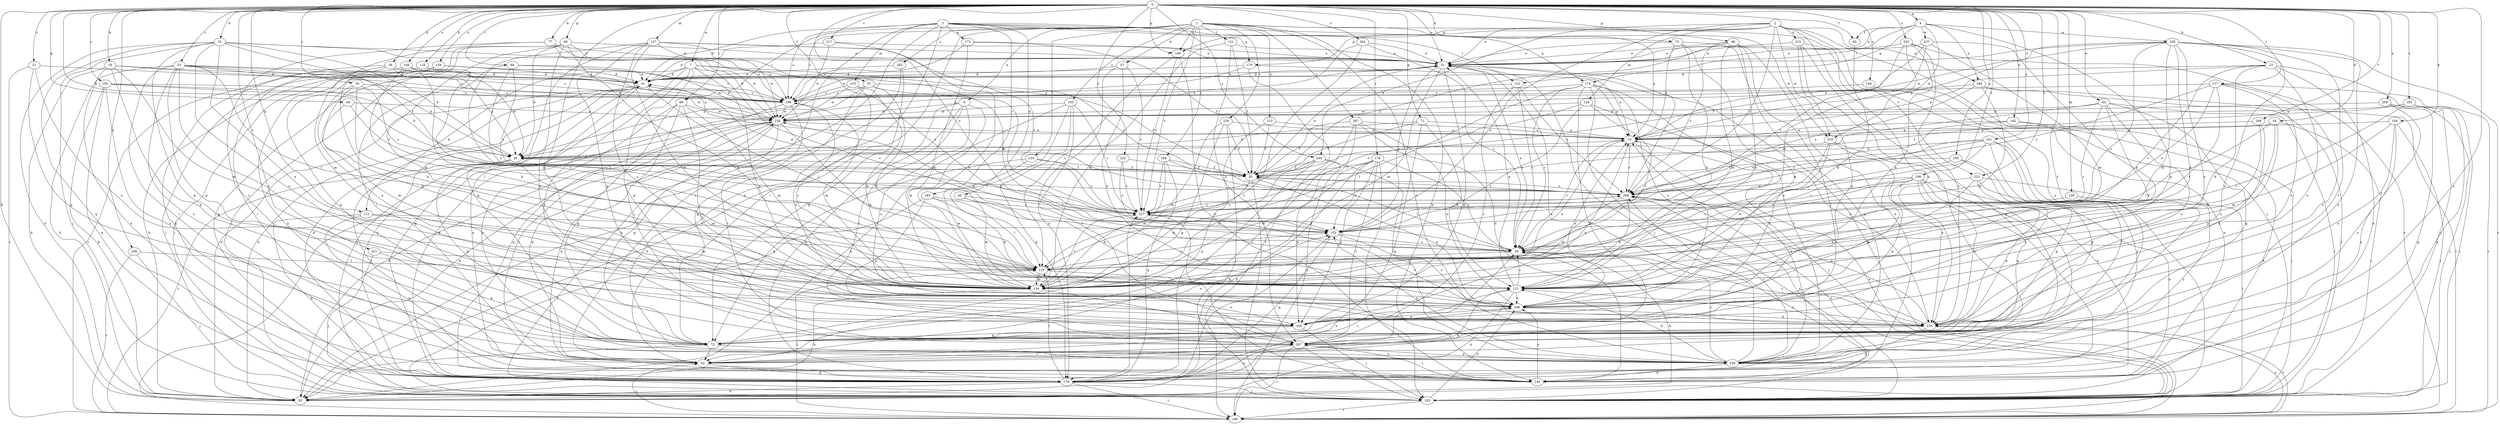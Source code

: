 strict digraph  {
0;
1;
2;
3;
4;
7;
9;
10;
13;
19;
20;
21;
23;
29;
30;
32;
34;
36;
37;
40;
41;
42;
51;
53;
60;
61;
66;
68;
69;
71;
72;
73;
77;
82;
88;
89;
92;
101;
103;
104;
110;
112;
113;
117;
120;
121;
122;
123;
127;
128;
129;
133;
134;
142;
144;
145;
148;
154;
155;
165;
169;
170;
173;
174;
176;
178;
183;
184;
185;
186;
192;
195;
196;
199;
206;
207;
208;
209;
213;
215;
216;
217;
221;
222;
223;
226;
227;
233;
235;
237;
238;
244;
246;
248;
253;
254;
259;
262;
265;
267;
269;
0 -> 4  [label=a];
0 -> 7  [label=a];
0 -> 13  [label=b];
0 -> 19  [label=b];
0 -> 20  [label=b];
0 -> 21  [label=c];
0 -> 23  [label=c];
0 -> 29  [label=c];
0 -> 32  [label=d];
0 -> 34  [label=d];
0 -> 36  [label=d];
0 -> 42  [label=e];
0 -> 51  [label=e];
0 -> 53  [label=f];
0 -> 60  [label=f];
0 -> 66  [label=g];
0 -> 68  [label=g];
0 -> 69  [label=g];
0 -> 71  [label=g];
0 -> 73  [label=h];
0 -> 77  [label=h];
0 -> 82  [label=h];
0 -> 88  [label=i];
0 -> 89  [label=i];
0 -> 101  [label=j];
0 -> 104  [label=k];
0 -> 110  [label=k];
0 -> 112  [label=k];
0 -> 117  [label=l];
0 -> 127  [label=m];
0 -> 128  [label=m];
0 -> 142  [label=n];
0 -> 144  [label=n];
0 -> 148  [label=o];
0 -> 154  [label=o];
0 -> 155  [label=o];
0 -> 165  [label=p];
0 -> 169  [label=q];
0 -> 178  [label=r];
0 -> 183  [label=r];
0 -> 192  [label=s];
0 -> 199  [label=t];
0 -> 206  [label=t];
0 -> 207  [label=t];
0 -> 208  [label=u];
0 -> 209  [label=u];
0 -> 217  [label=v];
0 -> 221  [label=v];
0 -> 222  [label=v];
0 -> 223  [label=v];
0 -> 244  [label=x];
0 -> 253  [label=y];
0 -> 254  [label=y];
0 -> 259  [label=y];
0 -> 262  [label=z];
1 -> 9  [label=a];
1 -> 37  [label=d];
1 -> 89  [label=i];
1 -> 92  [label=i];
1 -> 120  [label=l];
1 -> 121  [label=l];
1 -> 145  [label=n];
1 -> 169  [label=q];
1 -> 184  [label=r];
1 -> 195  [label=s];
1 -> 196  [label=s];
1 -> 213  [label=u];
1 -> 223  [label=v];
1 -> 226  [label=v];
1 -> 227  [label=v];
1 -> 233  [label=w];
1 -> 259  [label=y];
1 -> 265  [label=z];
1 -> 267  [label=z];
2 -> 51  [label=e];
2 -> 103  [label=j];
2 -> 129  [label=m];
2 -> 155  [label=o];
2 -> 169  [label=q];
2 -> 170  [label=q];
2 -> 215  [label=u];
2 -> 216  [label=u];
2 -> 233  [label=w];
2 -> 244  [label=x];
2 -> 246  [label=x];
2 -> 259  [label=y];
2 -> 269  [label=z];
3 -> 10  [label=a];
3 -> 40  [label=d];
3 -> 41  [label=d];
3 -> 92  [label=i];
3 -> 103  [label=j];
3 -> 122  [label=l];
3 -> 133  [label=m];
3 -> 170  [label=q];
3 -> 173  [label=q];
3 -> 174  [label=q];
3 -> 185  [label=r];
3 -> 196  [label=s];
3 -> 259  [label=y];
4 -> 51  [label=e];
4 -> 60  [label=f];
4 -> 122  [label=l];
4 -> 165  [label=p];
4 -> 174  [label=q];
4 -> 233  [label=w];
4 -> 235  [label=w];
4 -> 237  [label=w];
4 -> 246  [label=x];
7 -> 30  [label=c];
7 -> 41  [label=d];
7 -> 112  [label=k];
7 -> 155  [label=o];
7 -> 165  [label=p];
7 -> 176  [label=q];
7 -> 207  [label=t];
7 -> 248  [label=x];
7 -> 269  [label=z];
9 -> 82  [label=h];
9 -> 134  [label=m];
9 -> 176  [label=q];
9 -> 207  [label=t];
9 -> 216  [label=u];
9 -> 238  [label=w];
10 -> 20  [label=b];
10 -> 30  [label=c];
10 -> 103  [label=j];
10 -> 269  [label=z];
13 -> 10  [label=a];
13 -> 30  [label=c];
13 -> 41  [label=d];
13 -> 103  [label=j];
13 -> 113  [label=k];
13 -> 145  [label=n];
13 -> 216  [label=u];
19 -> 41  [label=d];
19 -> 72  [label=g];
19 -> 82  [label=h];
19 -> 134  [label=m];
19 -> 145  [label=n];
19 -> 196  [label=s];
20 -> 61  [label=f];
20 -> 72  [label=g];
20 -> 92  [label=i];
20 -> 134  [label=m];
20 -> 186  [label=r];
21 -> 41  [label=d];
21 -> 72  [label=g];
21 -> 186  [label=r];
21 -> 216  [label=u];
23 -> 20  [label=b];
23 -> 41  [label=d];
23 -> 82  [label=h];
23 -> 92  [label=i];
23 -> 123  [label=l];
23 -> 165  [label=p];
23 -> 196  [label=s];
23 -> 238  [label=w];
23 -> 248  [label=x];
23 -> 259  [label=y];
29 -> 123  [label=l];
29 -> 134  [label=m];
29 -> 196  [label=s];
29 -> 248  [label=x];
29 -> 269  [label=z];
30 -> 51  [label=e];
30 -> 61  [label=f];
30 -> 82  [label=h];
30 -> 123  [label=l];
30 -> 238  [label=w];
32 -> 20  [label=b];
32 -> 51  [label=e];
32 -> 61  [label=f];
32 -> 72  [label=g];
32 -> 82  [label=h];
32 -> 103  [label=j];
32 -> 176  [label=q];
32 -> 216  [label=u];
32 -> 238  [label=w];
32 -> 248  [label=x];
34 -> 10  [label=a];
34 -> 103  [label=j];
34 -> 123  [label=l];
34 -> 165  [label=p];
34 -> 248  [label=x];
36 -> 20  [label=b];
36 -> 41  [label=d];
36 -> 92  [label=i];
36 -> 113  [label=k];
36 -> 176  [label=q];
36 -> 196  [label=s];
37 -> 41  [label=d];
37 -> 176  [label=q];
37 -> 227  [label=v];
37 -> 248  [label=x];
40 -> 113  [label=k];
40 -> 134  [label=m];
40 -> 227  [label=v];
41 -> 51  [label=e];
41 -> 82  [label=h];
41 -> 103  [label=j];
41 -> 123  [label=l];
41 -> 145  [label=n];
41 -> 176  [label=q];
41 -> 196  [label=s];
42 -> 30  [label=c];
42 -> 72  [label=g];
42 -> 103  [label=j];
42 -> 113  [label=k];
42 -> 216  [label=u];
42 -> 238  [label=w];
42 -> 269  [label=z];
51 -> 41  [label=d];
51 -> 72  [label=g];
51 -> 103  [label=j];
51 -> 134  [label=m];
51 -> 155  [label=o];
51 -> 269  [label=z];
53 -> 30  [label=c];
53 -> 61  [label=f];
53 -> 72  [label=g];
53 -> 113  [label=k];
53 -> 176  [label=q];
53 -> 196  [label=s];
60 -> 113  [label=k];
61 -> 51  [label=e];
61 -> 103  [label=j];
61 -> 134  [label=m];
61 -> 248  [label=x];
61 -> 269  [label=z];
66 -> 51  [label=e];
66 -> 61  [label=f];
66 -> 92  [label=i];
66 -> 113  [label=k];
66 -> 134  [label=m];
66 -> 145  [label=n];
66 -> 269  [label=z];
68 -> 20  [label=b];
68 -> 51  [label=e];
68 -> 103  [label=j];
68 -> 113  [label=k];
68 -> 134  [label=m];
68 -> 165  [label=p];
68 -> 176  [label=q];
68 -> 196  [label=s];
69 -> 61  [label=f];
69 -> 134  [label=m];
69 -> 238  [label=w];
71 -> 10  [label=a];
71 -> 20  [label=b];
71 -> 61  [label=f];
71 -> 113  [label=k];
71 -> 176  [label=q];
72 -> 82  [label=h];
72 -> 92  [label=i];
72 -> 155  [label=o];
72 -> 248  [label=x];
72 -> 259  [label=y];
73 -> 10  [label=a];
73 -> 51  [label=e];
73 -> 113  [label=k];
73 -> 176  [label=q];
73 -> 248  [label=x];
77 -> 51  [label=e];
77 -> 134  [label=m];
77 -> 196  [label=s];
77 -> 207  [label=t];
77 -> 238  [label=w];
82 -> 41  [label=d];
82 -> 238  [label=w];
88 -> 30  [label=c];
88 -> 41  [label=d];
88 -> 123  [label=l];
88 -> 227  [label=v];
88 -> 238  [label=w];
89 -> 72  [label=g];
89 -> 134  [label=m];
89 -> 207  [label=t];
89 -> 216  [label=u];
89 -> 238  [label=w];
89 -> 259  [label=y];
92 -> 176  [label=q];
92 -> 238  [label=w];
101 -> 20  [label=b];
101 -> 30  [label=c];
101 -> 72  [label=g];
101 -> 207  [label=t];
101 -> 227  [label=v];
101 -> 259  [label=y];
101 -> 269  [label=z];
103 -> 186  [label=r];
103 -> 248  [label=x];
103 -> 269  [label=z];
104 -> 10  [label=a];
104 -> 103  [label=j];
104 -> 134  [label=m];
104 -> 216  [label=u];
104 -> 259  [label=y];
110 -> 41  [label=d];
110 -> 103  [label=j];
110 -> 123  [label=l];
112 -> 134  [label=m];
112 -> 145  [label=n];
112 -> 155  [label=o];
112 -> 176  [label=q];
113 -> 30  [label=c];
113 -> 51  [label=e];
113 -> 82  [label=h];
113 -> 92  [label=i];
113 -> 216  [label=u];
113 -> 248  [label=x];
117 -> 123  [label=l];
117 -> 155  [label=o];
117 -> 186  [label=r];
117 -> 196  [label=s];
117 -> 216  [label=u];
117 -> 248  [label=x];
117 -> 269  [label=z];
120 -> 61  [label=f];
120 -> 72  [label=g];
120 -> 134  [label=m];
120 -> 227  [label=v];
121 -> 51  [label=e];
121 -> 61  [label=f];
121 -> 134  [label=m];
121 -> 207  [label=t];
122 -> 30  [label=c];
122 -> 196  [label=s];
122 -> 207  [label=t];
122 -> 269  [label=z];
123 -> 113  [label=k];
123 -> 134  [label=m];
123 -> 155  [label=o];
127 -> 51  [label=e];
127 -> 72  [label=g];
127 -> 92  [label=i];
127 -> 134  [label=m];
127 -> 155  [label=o];
127 -> 165  [label=p];
127 -> 227  [label=v];
127 -> 238  [label=w];
127 -> 248  [label=x];
128 -> 227  [label=v];
128 -> 259  [label=y];
129 -> 123  [label=l];
129 -> 155  [label=o];
129 -> 216  [label=u];
129 -> 227  [label=v];
129 -> 238  [label=w];
133 -> 134  [label=m];
133 -> 196  [label=s];
133 -> 216  [label=u];
133 -> 238  [label=w];
134 -> 10  [label=a];
134 -> 82  [label=h];
134 -> 196  [label=s];
134 -> 207  [label=t];
134 -> 227  [label=v];
142 -> 10  [label=a];
142 -> 82  [label=h];
142 -> 103  [label=j];
142 -> 227  [label=v];
144 -> 145  [label=n];
144 -> 196  [label=s];
145 -> 30  [label=c];
145 -> 207  [label=t];
145 -> 227  [label=v];
145 -> 248  [label=x];
145 -> 269  [label=z];
148 -> 20  [label=b];
148 -> 41  [label=d];
148 -> 113  [label=k];
148 -> 123  [label=l];
148 -> 186  [label=r];
154 -> 10  [label=a];
154 -> 41  [label=d];
154 -> 72  [label=g];
154 -> 82  [label=h];
154 -> 103  [label=j];
154 -> 145  [label=n];
154 -> 196  [label=s];
155 -> 30  [label=c];
155 -> 176  [label=q];
155 -> 248  [label=x];
165 -> 10  [label=a];
165 -> 72  [label=g];
165 -> 103  [label=j];
169 -> 123  [label=l];
169 -> 145  [label=n];
169 -> 227  [label=v];
170 -> 10  [label=a];
170 -> 20  [label=b];
170 -> 41  [label=d];
170 -> 186  [label=r];
173 -> 51  [label=e];
173 -> 61  [label=f];
173 -> 134  [label=m];
173 -> 196  [label=s];
174 -> 10  [label=a];
174 -> 30  [label=c];
174 -> 92  [label=i];
174 -> 103  [label=j];
174 -> 123  [label=l];
174 -> 196  [label=s];
174 -> 248  [label=x];
174 -> 259  [label=y];
176 -> 41  [label=d];
176 -> 82  [label=h];
176 -> 103  [label=j];
176 -> 113  [label=k];
176 -> 123  [label=l];
176 -> 155  [label=o];
176 -> 186  [label=r];
176 -> 227  [label=v];
178 -> 30  [label=c];
178 -> 61  [label=f];
178 -> 82  [label=h];
178 -> 103  [label=j];
178 -> 134  [label=m];
178 -> 155  [label=o];
178 -> 165  [label=p];
178 -> 207  [label=t];
183 -> 61  [label=f];
183 -> 103  [label=j];
183 -> 123  [label=l];
183 -> 145  [label=n];
183 -> 238  [label=w];
184 -> 61  [label=f];
184 -> 134  [label=m];
184 -> 176  [label=q];
184 -> 227  [label=v];
184 -> 269  [label=z];
185 -> 103  [label=j];
185 -> 113  [label=k];
185 -> 123  [label=l];
185 -> 165  [label=p];
185 -> 227  [label=v];
186 -> 10  [label=a];
186 -> 51  [label=e];
186 -> 92  [label=i];
186 -> 123  [label=l];
186 -> 216  [label=u];
192 -> 20  [label=b];
192 -> 82  [label=h];
192 -> 176  [label=q];
192 -> 196  [label=s];
192 -> 238  [label=w];
192 -> 259  [label=y];
195 -> 82  [label=h];
195 -> 123  [label=l];
195 -> 176  [label=q];
195 -> 207  [label=t];
195 -> 227  [label=v];
195 -> 238  [label=w];
196 -> 41  [label=d];
196 -> 51  [label=e];
196 -> 134  [label=m];
196 -> 176  [label=q];
196 -> 207  [label=t];
196 -> 238  [label=w];
199 -> 30  [label=c];
199 -> 72  [label=g];
199 -> 92  [label=i];
199 -> 155  [label=o];
199 -> 165  [label=p];
199 -> 207  [label=t];
199 -> 216  [label=u];
199 -> 248  [label=x];
199 -> 269  [label=z];
206 -> 10  [label=a];
206 -> 134  [label=m];
206 -> 216  [label=u];
207 -> 30  [label=c];
207 -> 92  [label=i];
207 -> 103  [label=j];
207 -> 176  [label=q];
207 -> 186  [label=r];
207 -> 259  [label=y];
208 -> 103  [label=j];
208 -> 123  [label=l];
208 -> 186  [label=r];
209 -> 103  [label=j];
209 -> 176  [label=q];
209 -> 238  [label=w];
209 -> 259  [label=y];
213 -> 10  [label=a];
213 -> 61  [label=f];
213 -> 176  [label=q];
215 -> 51  [label=e];
215 -> 103  [label=j];
215 -> 165  [label=p];
215 -> 176  [label=q];
215 -> 259  [label=y];
216 -> 30  [label=c];
216 -> 176  [label=q];
216 -> 186  [label=r];
216 -> 207  [label=t];
216 -> 227  [label=v];
216 -> 269  [label=z];
217 -> 41  [label=d];
217 -> 51  [label=e];
217 -> 113  [label=k];
217 -> 238  [label=w];
221 -> 72  [label=g];
221 -> 103  [label=j];
221 -> 123  [label=l];
222 -> 61  [label=f];
222 -> 155  [label=o];
222 -> 227  [label=v];
223 -> 72  [label=g];
223 -> 103  [label=j];
223 -> 145  [label=n];
223 -> 248  [label=x];
223 -> 269  [label=z];
226 -> 10  [label=a];
226 -> 61  [label=f];
226 -> 72  [label=g];
226 -> 103  [label=j];
226 -> 134  [label=m];
227 -> 20  [label=b];
227 -> 155  [label=o];
227 -> 269  [label=z];
233 -> 20  [label=b];
233 -> 113  [label=k];
233 -> 145  [label=n];
233 -> 216  [label=u];
233 -> 248  [label=x];
235 -> 10  [label=a];
235 -> 30  [label=c];
235 -> 51  [label=e];
235 -> 113  [label=k];
235 -> 134  [label=m];
235 -> 186  [label=r];
235 -> 207  [label=t];
235 -> 216  [label=u];
235 -> 238  [label=w];
235 -> 248  [label=x];
235 -> 259  [label=y];
237 -> 10  [label=a];
237 -> 51  [label=e];
237 -> 61  [label=f];
237 -> 113  [label=k];
237 -> 134  [label=m];
238 -> 10  [label=a];
238 -> 72  [label=g];
238 -> 82  [label=h];
238 -> 92  [label=i];
238 -> 113  [label=k];
238 -> 145  [label=n];
238 -> 186  [label=r];
244 -> 61  [label=f];
244 -> 92  [label=i];
244 -> 134  [label=m];
244 -> 165  [label=p];
244 -> 227  [label=v];
244 -> 259  [label=y];
246 -> 103  [label=j];
246 -> 134  [label=m];
246 -> 186  [label=r];
246 -> 196  [label=s];
246 -> 269  [label=z];
248 -> 10  [label=a];
248 -> 165  [label=p];
248 -> 216  [label=u];
253 -> 30  [label=c];
253 -> 51  [label=e];
253 -> 113  [label=k];
253 -> 186  [label=r];
253 -> 216  [label=u];
253 -> 227  [label=v];
254 -> 61  [label=f];
254 -> 72  [label=g];
254 -> 155  [label=o];
254 -> 216  [label=u];
259 -> 10  [label=a];
259 -> 30  [label=c];
259 -> 51  [label=e];
259 -> 113  [label=k];
259 -> 145  [label=n];
259 -> 155  [label=o];
259 -> 269  [label=z];
262 -> 20  [label=b];
262 -> 30  [label=c];
262 -> 51  [label=e];
262 -> 123  [label=l];
265 -> 41  [label=d];
265 -> 72  [label=g];
265 -> 82  [label=h];
267 -> 10  [label=a];
267 -> 61  [label=f];
267 -> 92  [label=i];
267 -> 186  [label=r];
267 -> 216  [label=u];
267 -> 248  [label=x];
269 -> 41  [label=d];
269 -> 61  [label=f];
269 -> 113  [label=k];
269 -> 134  [label=m];
269 -> 227  [label=v];
}
